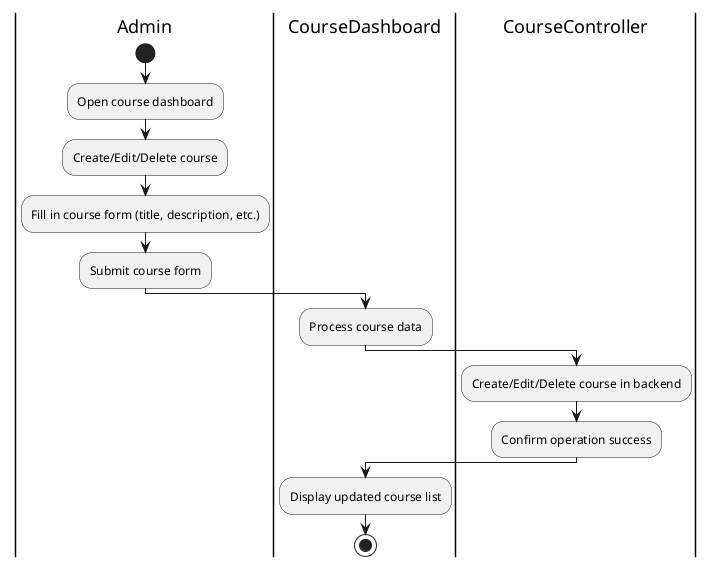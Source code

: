 @startuml ManageCourses
|Admin|
start
:Open course dashboard;
:Create/Edit/Delete course;
:Fill in course form (title, description, etc.);
:Submit course form;
|CourseDashboard|
:Process course data;
|CourseController|
:Create/Edit/Delete course in backend;
:Confirm operation success;
|CourseDashboard|
:Display updated course list;
stop
@enduml